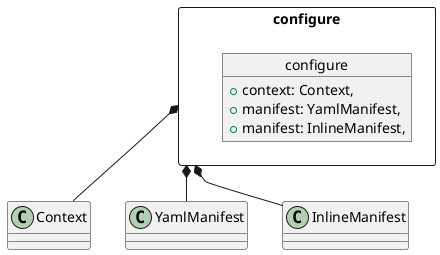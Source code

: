 @startuml
package configure <<Rectangle>> {

    object configure {
        +context: Context,
        +manifest: YamlManifest,
        +manifest: InlineManifest,

    }
}

configure *-- Context
configure *-- YamlManifest
configure *-- InlineManifest
@enduml
